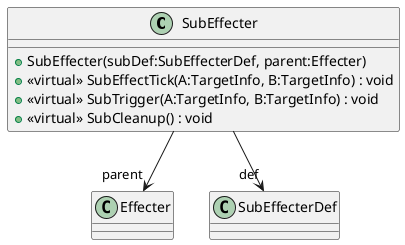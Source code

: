 @startuml
class SubEffecter {
    + SubEffecter(subDef:SubEffecterDef, parent:Effecter)
    + <<virtual>> SubEffectTick(A:TargetInfo, B:TargetInfo) : void
    + <<virtual>> SubTrigger(A:TargetInfo, B:TargetInfo) : void
    + <<virtual>> SubCleanup() : void
}
SubEffecter --> "parent" Effecter
SubEffecter --> "def" SubEffecterDef
@enduml
